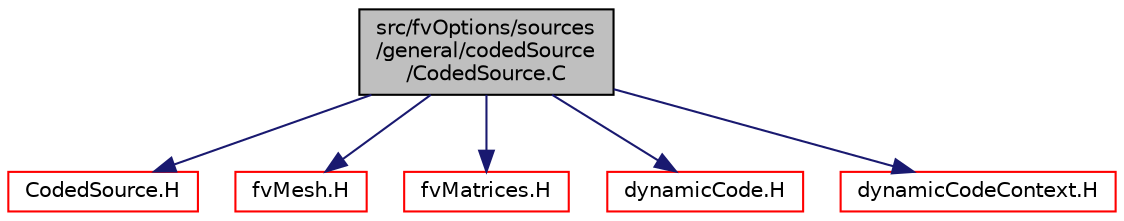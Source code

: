 digraph "src/fvOptions/sources/general/codedSource/CodedSource.C"
{
  bgcolor="transparent";
  edge [fontname="Helvetica",fontsize="10",labelfontname="Helvetica",labelfontsize="10"];
  node [fontname="Helvetica",fontsize="10",shape=record];
  Node1 [label="src/fvOptions/sources\l/general/codedSource\l/CodedSource.C",height=0.2,width=0.4,color="black", fillcolor="grey75", style="filled", fontcolor="black"];
  Node1 -> Node2 [color="midnightblue",fontsize="10",style="solid",fontname="Helvetica"];
  Node2 [label="CodedSource.H",height=0.2,width=0.4,color="red",URL="$a06608.html"];
  Node1 -> Node3 [color="midnightblue",fontsize="10",style="solid",fontname="Helvetica"];
  Node3 [label="fvMesh.H",height=0.2,width=0.4,color="red",URL="$a06025.html"];
  Node1 -> Node4 [color="midnightblue",fontsize="10",style="solid",fontname="Helvetica"];
  Node4 [label="fvMatrices.H",height=0.2,width=0.4,color="red",URL="$a05938.html",tooltip="A special matrix type and solver, designed for finite volume solutions of scalar equations. "];
  Node1 -> Node5 [color="midnightblue",fontsize="10",style="solid",fontname="Helvetica"];
  Node5 [label="dynamicCode.H",height=0.2,width=0.4,color="red",URL="$a08024.html"];
  Node1 -> Node6 [color="midnightblue",fontsize="10",style="solid",fontname="Helvetica"];
  Node6 [label="dynamicCodeContext.H",height=0.2,width=0.4,color="red",URL="$a08026.html"];
}
